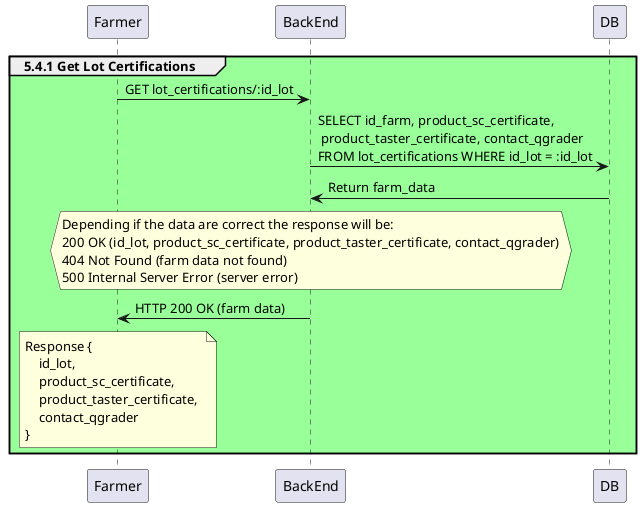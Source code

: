 @startuml

group #99FF99 5.4.1 Get Lot Certifications 

    Farmer -> BackEnd: GET lot_certifications/:id_lot

    BackEnd -> DB: SELECT id_farm, product_sc_certificate, \n product_taster_certificate, contact_qgrader \nFROM lot_certifications WHERE id_lot = :id_lot
    DB -> BackEnd: Return farm_data

    hnote over BackEnd
        Depending if the data are correct the response will be:
        200 OK (id_lot, product_sc_certificate, product_taster_certificate, contact_qgrader)
        404 Not Found (farm data not found)
        500 Internal Server Error (server error)
    endnote

    BackEnd -> Farmer: HTTP 200 OK (farm data)

    note over Farmer
        Response {
            id_lot, 
            product_sc_certificate, 
            product_taster_certificate, 
            contact_qgrader
        }
    endnote

end group

@enduml